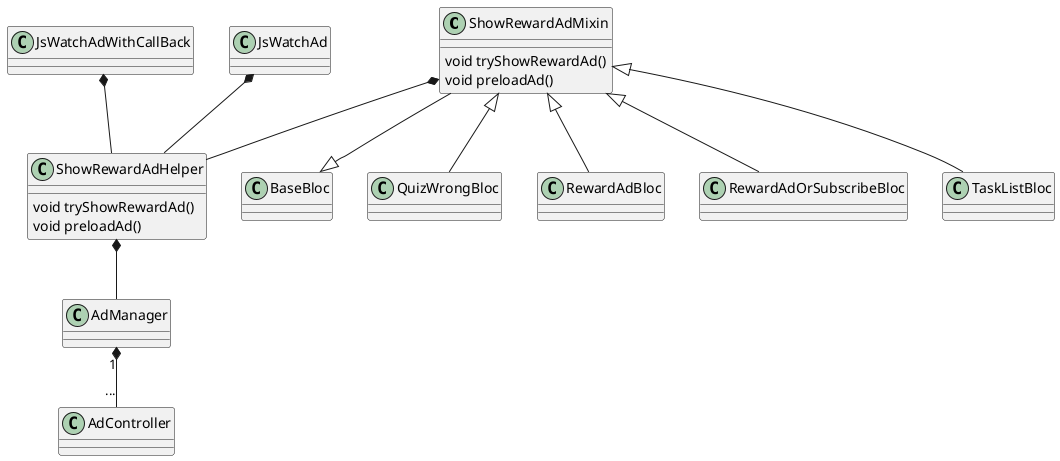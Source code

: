 @startuml
'https://plantuml.com/class-diagram

class ShowRewardAdMixin{
    void tryShowRewardAd()
    void preloadAd()
}

class ShowRewardAdHelper {
    void tryShowRewardAd()
    void preloadAd()
}

ShowRewardAdMixin *-- ShowRewardAdHelper

ShowRewardAdMixin --|> BaseBloc

ShowRewardAdHelper *-- AdManager


ShowRewardAdMixin <|-- QuizWrongBloc
ShowRewardAdMixin <|-- RewardAdBloc
ShowRewardAdMixin <|-- RewardAdOrSubscribeBloc
'ShowRewardAdMixin <|-- SendQuranExitBloc
ShowRewardAdMixin <|-- TaskListBloc

JsWatchAdWithCallBack *-- ShowRewardAdHelper
JsWatchAd *-- ShowRewardAdHelper
AdManager "1"*--"..." AdController


@enduml